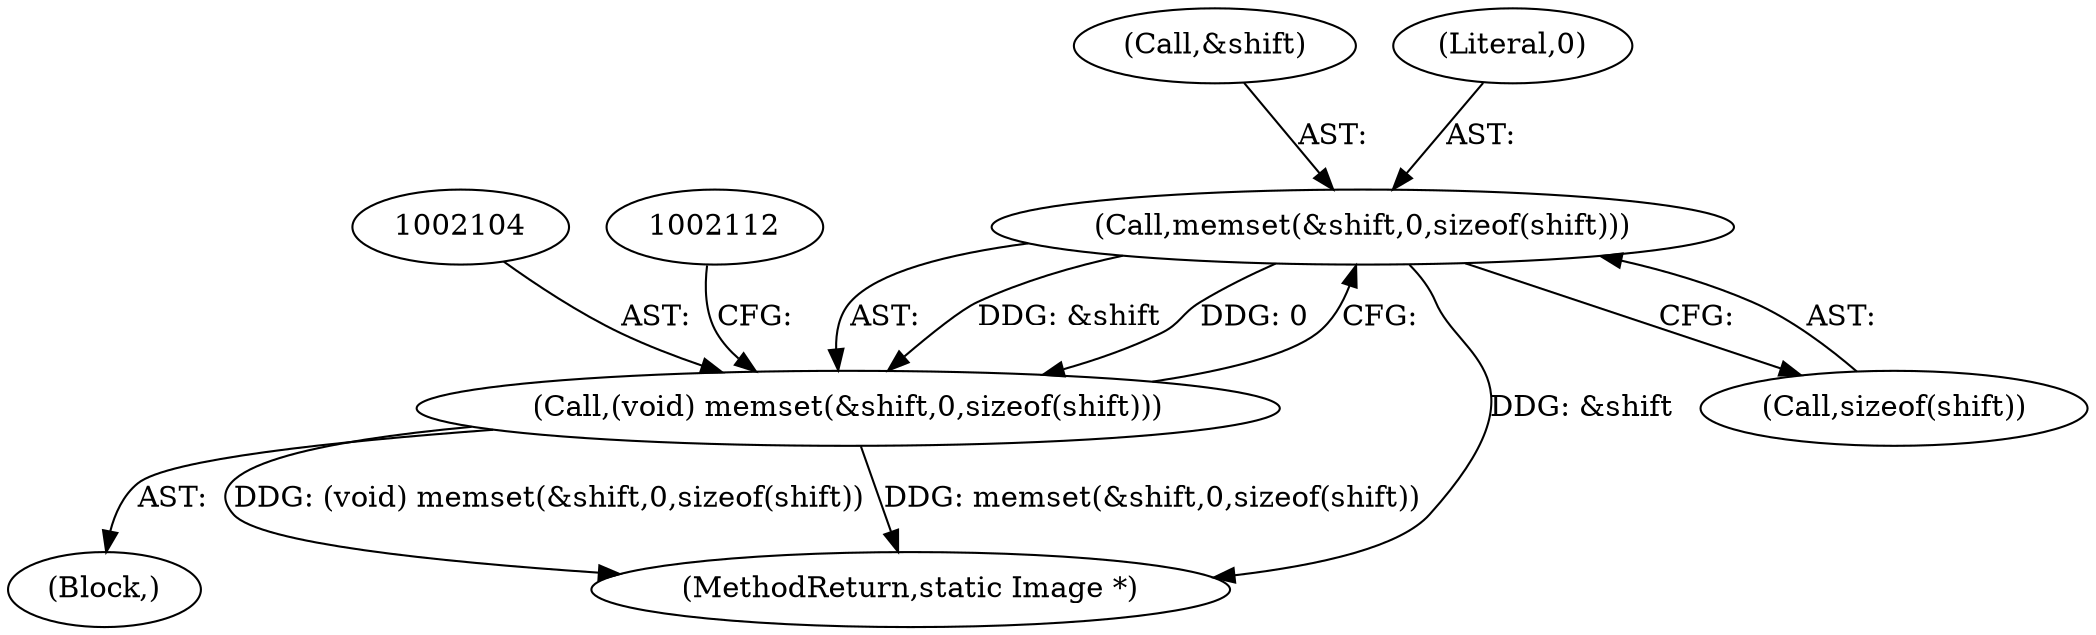 digraph "0_ImageMagick_db0add932fb850d762b02604ca3053b7d7ab6deb@API" {
"1002105" [label="(Call,memset(&shift,0,sizeof(shift)))"];
"1002103" [label="(Call,(void) memset(&shift,0,sizeof(shift)))"];
"1002106" [label="(Call,&shift)"];
"1000252" [label="(Block,)"];
"1003945" [label="(MethodReturn,static Image *)"];
"1002103" [label="(Call,(void) memset(&shift,0,sizeof(shift)))"];
"1002105" [label="(Call,memset(&shift,0,sizeof(shift)))"];
"1002109" [label="(Call,sizeof(shift))"];
"1002108" [label="(Literal,0)"];
"1002105" -> "1002103"  [label="AST: "];
"1002105" -> "1002109"  [label="CFG: "];
"1002106" -> "1002105"  [label="AST: "];
"1002108" -> "1002105"  [label="AST: "];
"1002109" -> "1002105"  [label="AST: "];
"1002103" -> "1002105"  [label="CFG: "];
"1002105" -> "1003945"  [label="DDG: &shift"];
"1002105" -> "1002103"  [label="DDG: &shift"];
"1002105" -> "1002103"  [label="DDG: 0"];
"1002103" -> "1000252"  [label="AST: "];
"1002104" -> "1002103"  [label="AST: "];
"1002112" -> "1002103"  [label="CFG: "];
"1002103" -> "1003945"  [label="DDG: (void) memset(&shift,0,sizeof(shift))"];
"1002103" -> "1003945"  [label="DDG: memset(&shift,0,sizeof(shift))"];
}
